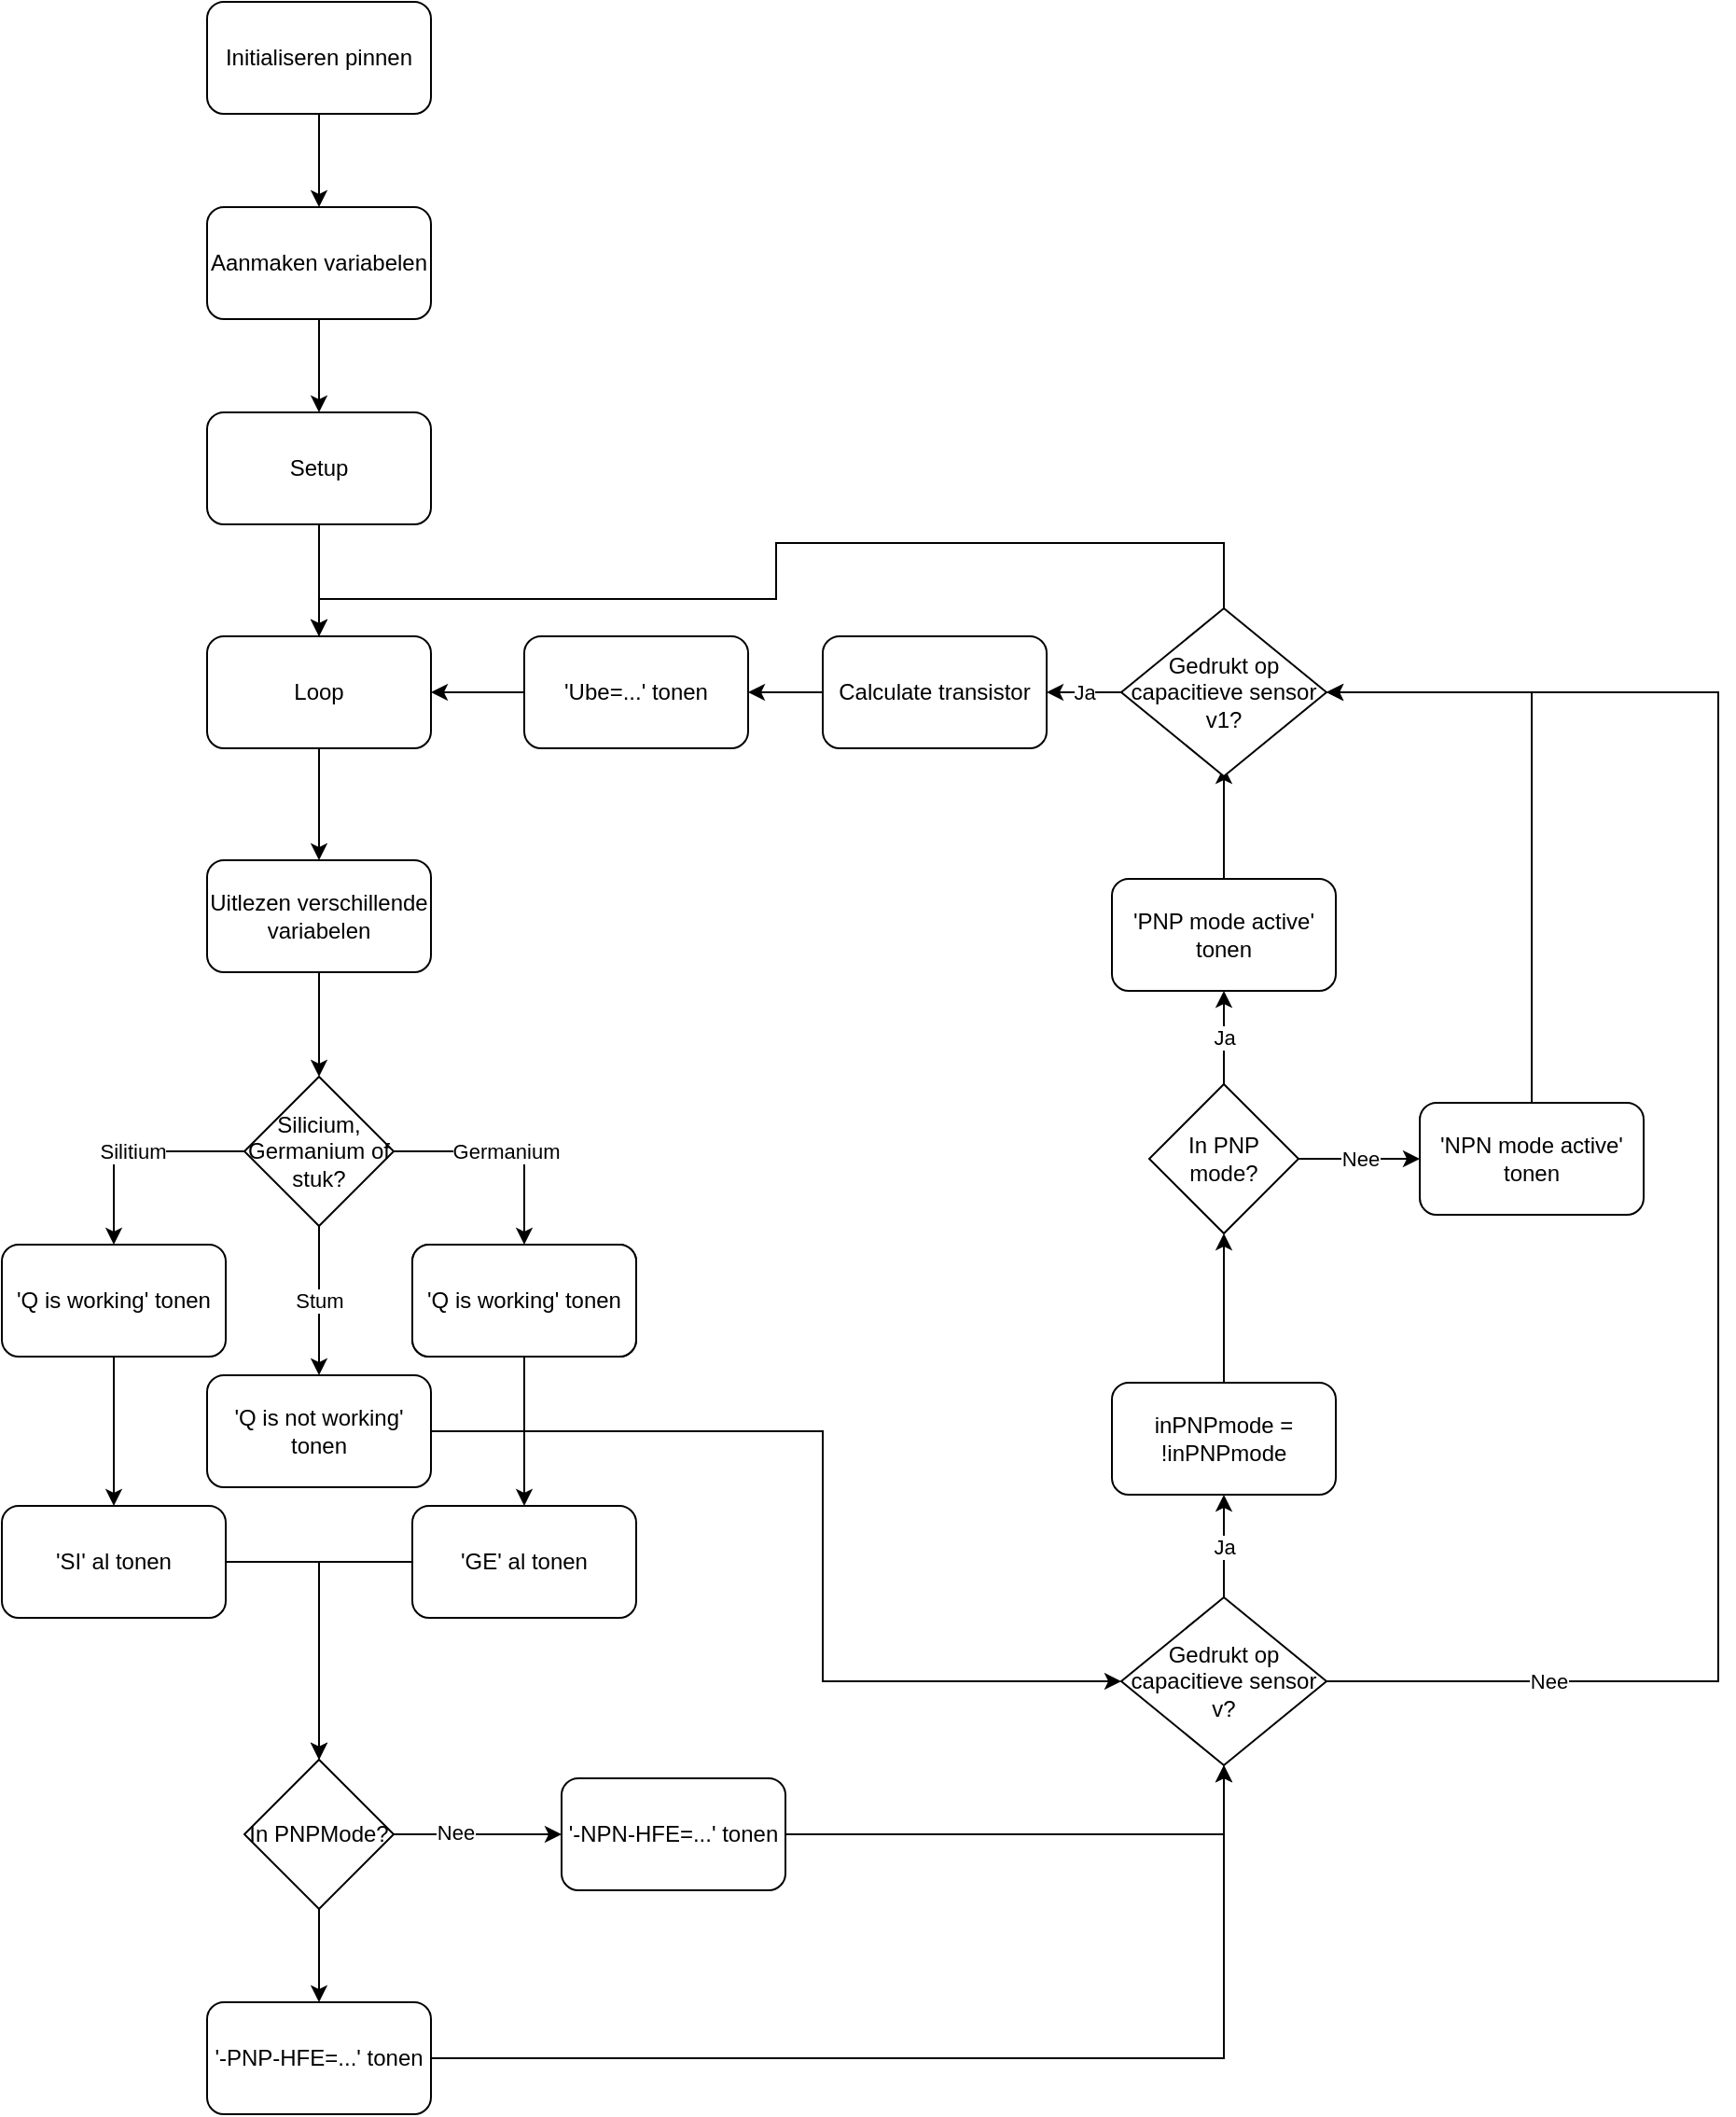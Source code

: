 <mxfile version="18.0.1" type="device"><diagram id="VSNACVL3ZRfe0faqX2O-" name="Page-1"><mxGraphModel dx="2370" dy="1507" grid="1" gridSize="10" guides="1" tooltips="1" connect="1" arrows="1" fold="1" page="1" pageScale="1" pageWidth="850" pageHeight="1100" math="0" shadow="0"><root><mxCell id="0"/><mxCell id="1" parent="0"/><mxCell id="Sbpd_t7Y6q8BoQVDjEzF-4" style="edgeStyle=orthogonalEdgeStyle;rounded=0;orthogonalLoop=1;jettySize=auto;html=1;entryX=0.5;entryY=0;entryDx=0;entryDy=0;" parent="1" source="Sbpd_t7Y6q8BoQVDjEzF-1" target="Sbpd_t7Y6q8BoQVDjEzF-3" edge="1"><mxGeometry relative="1" as="geometry"/></mxCell><mxCell id="Sbpd_t7Y6q8BoQVDjEzF-1" value="Initialiseren pinnen" style="rounded=1;whiteSpace=wrap;html=1;" parent="1" vertex="1"><mxGeometry x="200" y="120" width="120" height="60" as="geometry"/></mxCell><mxCell id="Sbpd_t7Y6q8BoQVDjEzF-6" style="edgeStyle=orthogonalEdgeStyle;rounded=0;orthogonalLoop=1;jettySize=auto;html=1;" parent="1" source="Sbpd_t7Y6q8BoQVDjEzF-3" target="Sbpd_t7Y6q8BoQVDjEzF-5" edge="1"><mxGeometry relative="1" as="geometry"/></mxCell><mxCell id="Sbpd_t7Y6q8BoQVDjEzF-3" value="Aanmaken variabelen" style="rounded=1;whiteSpace=wrap;html=1;" parent="1" vertex="1"><mxGeometry x="200" y="230" width="120" height="60" as="geometry"/></mxCell><mxCell id="Sbpd_t7Y6q8BoQVDjEzF-8" style="edgeStyle=orthogonalEdgeStyle;rounded=0;orthogonalLoop=1;jettySize=auto;html=1;entryX=0.5;entryY=0;entryDx=0;entryDy=0;" parent="1" source="Sbpd_t7Y6q8BoQVDjEzF-5" target="Sbpd_t7Y6q8BoQVDjEzF-7" edge="1"><mxGeometry relative="1" as="geometry"/></mxCell><mxCell id="Sbpd_t7Y6q8BoQVDjEzF-5" value="Setup" style="rounded=1;whiteSpace=wrap;html=1;" parent="1" vertex="1"><mxGeometry x="200" y="340" width="120" height="60" as="geometry"/></mxCell><mxCell id="Sbpd_t7Y6q8BoQVDjEzF-10" style="edgeStyle=orthogonalEdgeStyle;rounded=0;orthogonalLoop=1;jettySize=auto;html=1;entryX=0.5;entryY=0;entryDx=0;entryDy=0;" parent="1" source="Sbpd_t7Y6q8BoQVDjEzF-7" target="Sbpd_t7Y6q8BoQVDjEzF-9" edge="1"><mxGeometry relative="1" as="geometry"/></mxCell><mxCell id="Sbpd_t7Y6q8BoQVDjEzF-7" value="Loop" style="rounded=1;whiteSpace=wrap;html=1;" parent="1" vertex="1"><mxGeometry x="200" y="460" width="120" height="60" as="geometry"/></mxCell><mxCell id="AVq2roeyVDwvbuNMDKm7-19" style="edgeStyle=orthogonalEdgeStyle;rounded=0;orthogonalLoop=1;jettySize=auto;html=1;" edge="1" parent="1" source="Sbpd_t7Y6q8BoQVDjEzF-9" target="AVq2roeyVDwvbuNMDKm7-1"><mxGeometry relative="1" as="geometry"/></mxCell><mxCell id="Sbpd_t7Y6q8BoQVDjEzF-9" value="Uitlezen verschillende variabelen" style="rounded=1;whiteSpace=wrap;html=1;" parent="1" vertex="1"><mxGeometry x="200" y="580" width="120" height="60" as="geometry"/></mxCell><mxCell id="Sbpd_t7Y6q8BoQVDjEzF-17" style="edgeStyle=orthogonalEdgeStyle;rounded=0;orthogonalLoop=1;jettySize=auto;html=1;" parent="1" source="Sbpd_t7Y6q8BoQVDjEzF-12" target="Sbpd_t7Y6q8BoQVDjEzF-32" edge="1"><mxGeometry relative="1" as="geometry"><mxPoint x="380" y="1102" as="targetPoint"/></mxGeometry></mxCell><mxCell id="Sbpd_t7Y6q8BoQVDjEzF-18" value="&lt;div&gt;Nee&lt;/div&gt;" style="edgeLabel;html=1;align=center;verticalAlign=middle;resizable=0;points=[];" parent="Sbpd_t7Y6q8BoQVDjEzF-17" connectable="0" vertex="1"><mxGeometry x="-0.282" y="1" relative="1" as="geometry"><mxPoint as="offset"/></mxGeometry></mxCell><mxCell id="AVq2roeyVDwvbuNMDKm7-14" style="edgeStyle=orthogonalEdgeStyle;rounded=0;orthogonalLoop=1;jettySize=auto;html=1;" edge="1" parent="1" source="Sbpd_t7Y6q8BoQVDjEzF-12" target="Sbpd_t7Y6q8BoQVDjEzF-27"><mxGeometry relative="1" as="geometry"/></mxCell><mxCell id="Sbpd_t7Y6q8BoQVDjEzF-12" value="In PNPMode?" style="rhombus;whiteSpace=wrap;html=1;" parent="1" vertex="1"><mxGeometry x="220" y="1062" width="80" height="80" as="geometry"/></mxCell><mxCell id="Sbpd_t7Y6q8BoQVDjEzF-53" style="edgeStyle=orthogonalEdgeStyle;rounded=0;orthogonalLoop=1;jettySize=auto;html=1;entryX=0.5;entryY=1;entryDx=0;entryDy=0;" parent="1" source="Sbpd_t7Y6q8BoQVDjEzF-27" target="Sbpd_t7Y6q8BoQVDjEzF-38" edge="1"><mxGeometry relative="1" as="geometry"/></mxCell><mxCell id="Sbpd_t7Y6q8BoQVDjEzF-27" value="'-PNP-HFE=...' tonen" style="rounded=1;whiteSpace=wrap;html=1;" parent="1" vertex="1"><mxGeometry x="200" y="1192" width="120" height="60" as="geometry"/></mxCell><mxCell id="Sbpd_t7Y6q8BoQVDjEzF-52" style="edgeStyle=orthogonalEdgeStyle;rounded=0;orthogonalLoop=1;jettySize=auto;html=1;" parent="1" source="Sbpd_t7Y6q8BoQVDjEzF-32" target="Sbpd_t7Y6q8BoQVDjEzF-38" edge="1"><mxGeometry relative="1" as="geometry"/></mxCell><mxCell id="Sbpd_t7Y6q8BoQVDjEzF-32" value="'-NPN-HFE=...' tonen" style="rounded=1;whiteSpace=wrap;html=1;" parent="1" vertex="1"><mxGeometry x="390" y="1072" width="120" height="60" as="geometry"/></mxCell><mxCell id="Sbpd_t7Y6q8BoQVDjEzF-41" value="Ja" style="edgeStyle=orthogonalEdgeStyle;rounded=0;orthogonalLoop=1;jettySize=auto;html=1;entryX=0.5;entryY=1;entryDx=0;entryDy=0;" parent="1" source="Sbpd_t7Y6q8BoQVDjEzF-38" target="Sbpd_t7Y6q8BoQVDjEzF-39" edge="1"><mxGeometry relative="1" as="geometry"/></mxCell><mxCell id="Sbpd_t7Y6q8BoQVDjEzF-42" value="Nee" style="edgeStyle=orthogonalEdgeStyle;rounded=0;orthogonalLoop=1;jettySize=auto;html=1;entryX=1;entryY=0.5;entryDx=0;entryDy=0;" parent="1" source="Sbpd_t7Y6q8BoQVDjEzF-38" target="Sbpd_t7Y6q8BoQVDjEzF-57" edge="1"><mxGeometry x="-0.749" relative="1" as="geometry"><mxPoint x="785" y="490" as="targetPoint"/><Array as="points"><mxPoint x="1010" y="1020"/><mxPoint x="1010" y="490"/></Array><mxPoint as="offset"/></mxGeometry></mxCell><mxCell id="Sbpd_t7Y6q8BoQVDjEzF-38" value="Gedrukt op capacitieve sensor v?" style="rhombus;whiteSpace=wrap;html=1;" parent="1" vertex="1"><mxGeometry x="690" y="975" width="110" height="90" as="geometry"/></mxCell><mxCell id="Sbpd_t7Y6q8BoQVDjEzF-45" style="edgeStyle=orthogonalEdgeStyle;rounded=0;orthogonalLoop=1;jettySize=auto;html=1;" parent="1" source="Sbpd_t7Y6q8BoQVDjEzF-39" target="Sbpd_t7Y6q8BoQVDjEzF-44" edge="1"><mxGeometry relative="1" as="geometry"/></mxCell><mxCell id="Sbpd_t7Y6q8BoQVDjEzF-39" value="&lt;div&gt;inPNPmode = !inPNPmode&lt;br&gt;&lt;/div&gt;" style="rounded=1;whiteSpace=wrap;html=1;" parent="1" vertex="1"><mxGeometry x="685" y="860" width="120" height="60" as="geometry"/></mxCell><mxCell id="Sbpd_t7Y6q8BoQVDjEzF-47" value="Ja" style="edgeStyle=orthogonalEdgeStyle;rounded=0;orthogonalLoop=1;jettySize=auto;html=1;entryX=0.5;entryY=1;entryDx=0;entryDy=0;" parent="1" source="Sbpd_t7Y6q8BoQVDjEzF-44" target="Sbpd_t7Y6q8BoQVDjEzF-46" edge="1"><mxGeometry relative="1" as="geometry"/></mxCell><mxCell id="Sbpd_t7Y6q8BoQVDjEzF-49" value="Nee" style="edgeStyle=orthogonalEdgeStyle;rounded=0;orthogonalLoop=1;jettySize=auto;html=1;entryX=0;entryY=0.5;entryDx=0;entryDy=0;" parent="1" source="Sbpd_t7Y6q8BoQVDjEzF-44" target="Sbpd_t7Y6q8BoQVDjEzF-48" edge="1"><mxGeometry relative="1" as="geometry"/></mxCell><mxCell id="Sbpd_t7Y6q8BoQVDjEzF-44" value="&lt;div&gt;In PNP &lt;br&gt;&lt;/div&gt;&lt;div&gt;mode?&lt;/div&gt;" style="rhombus;whiteSpace=wrap;html=1;" parent="1" vertex="1"><mxGeometry x="705" y="700" width="80" height="80" as="geometry"/></mxCell><mxCell id="Sbpd_t7Y6q8BoQVDjEzF-56" style="edgeStyle=orthogonalEdgeStyle;rounded=0;orthogonalLoop=1;jettySize=auto;html=1;" parent="1" source="Sbpd_t7Y6q8BoQVDjEzF-46" edge="1"><mxGeometry relative="1" as="geometry"><mxPoint x="745" y="530" as="targetPoint"/></mxGeometry></mxCell><mxCell id="Sbpd_t7Y6q8BoQVDjEzF-46" value="'PNP mode active' tonen" style="rounded=1;whiteSpace=wrap;html=1;" parent="1" vertex="1"><mxGeometry x="685" y="590" width="120" height="60" as="geometry"/></mxCell><mxCell id="Sbpd_t7Y6q8BoQVDjEzF-55" style="edgeStyle=orthogonalEdgeStyle;rounded=0;orthogonalLoop=1;jettySize=auto;html=1;entryX=1;entryY=0.5;entryDx=0;entryDy=0;" parent="1" source="Sbpd_t7Y6q8BoQVDjEzF-48" target="Sbpd_t7Y6q8BoQVDjEzF-57" edge="1"><mxGeometry relative="1" as="geometry"><mxPoint x="785" y="490" as="targetPoint"/><Array as="points"><mxPoint x="910" y="490"/></Array></mxGeometry></mxCell><mxCell id="Sbpd_t7Y6q8BoQVDjEzF-48" value="'NPN mode active' tonen" style="rounded=1;whiteSpace=wrap;html=1;" parent="1" vertex="1"><mxGeometry x="850" y="710" width="120" height="60" as="geometry"/></mxCell><mxCell id="Sbpd_t7Y6q8BoQVDjEzF-59" style="edgeStyle=orthogonalEdgeStyle;rounded=0;orthogonalLoop=1;jettySize=auto;html=1;entryX=1;entryY=0.5;entryDx=0;entryDy=0;" parent="1" source="Sbpd_t7Y6q8BoQVDjEzF-57" target="Sbpd_t7Y6q8BoQVDjEzF-58" edge="1"><mxGeometry relative="1" as="geometry"/></mxCell><mxCell id="Sbpd_t7Y6q8BoQVDjEzF-63" value="Ja" style="edgeLabel;html=1;align=center;verticalAlign=middle;resizable=0;points=[];" parent="Sbpd_t7Y6q8BoQVDjEzF-59" connectable="0" vertex="1"><mxGeometry x="-0.647" relative="1" as="geometry"><mxPoint x="-13" as="offset"/></mxGeometry></mxCell><mxCell id="Sbpd_t7Y6q8BoQVDjEzF-64" style="edgeStyle=orthogonalEdgeStyle;rounded=0;orthogonalLoop=1;jettySize=auto;html=1;entryX=0.5;entryY=0;entryDx=0;entryDy=0;" parent="1" source="Sbpd_t7Y6q8BoQVDjEzF-57" target="Sbpd_t7Y6q8BoQVDjEzF-7" edge="1"><mxGeometry relative="1" as="geometry"><Array as="points"><mxPoint x="745" y="410"/><mxPoint x="505" y="410"/><mxPoint x="505" y="440"/><mxPoint x="260" y="440"/></Array></mxGeometry></mxCell><mxCell id="Sbpd_t7Y6q8BoQVDjEzF-57" value="Gedrukt op capacitieve sensor v1?" style="rhombus;whiteSpace=wrap;html=1;" parent="1" vertex="1"><mxGeometry x="690" y="445" width="110" height="90" as="geometry"/></mxCell><mxCell id="Sbpd_t7Y6q8BoQVDjEzF-61" style="edgeStyle=orthogonalEdgeStyle;rounded=0;orthogonalLoop=1;jettySize=auto;html=1;entryX=1;entryY=0.5;entryDx=0;entryDy=0;" parent="1" source="Sbpd_t7Y6q8BoQVDjEzF-58" target="Sbpd_t7Y6q8BoQVDjEzF-60" edge="1"><mxGeometry relative="1" as="geometry"/></mxCell><mxCell id="Sbpd_t7Y6q8BoQVDjEzF-58" value="Calculate transistor" style="rounded=1;whiteSpace=wrap;html=1;" parent="1" vertex="1"><mxGeometry x="530" y="460" width="120" height="60" as="geometry"/></mxCell><mxCell id="Sbpd_t7Y6q8BoQVDjEzF-62" style="edgeStyle=orthogonalEdgeStyle;rounded=0;orthogonalLoop=1;jettySize=auto;html=1;entryX=1;entryY=0.5;entryDx=0;entryDy=0;" parent="1" source="Sbpd_t7Y6q8BoQVDjEzF-60" target="Sbpd_t7Y6q8BoQVDjEzF-7" edge="1"><mxGeometry relative="1" as="geometry"/></mxCell><mxCell id="Sbpd_t7Y6q8BoQVDjEzF-60" value="'Ube=...' tonen" style="rounded=1;whiteSpace=wrap;html=1;" parent="1" vertex="1"><mxGeometry x="370" y="460" width="120" height="60" as="geometry"/></mxCell><mxCell id="AVq2roeyVDwvbuNMDKm7-4" value="Germanium" style="edgeStyle=orthogonalEdgeStyle;rounded=0;orthogonalLoop=1;jettySize=auto;html=1;" edge="1" parent="1" source="AVq2roeyVDwvbuNMDKm7-1" target="AVq2roeyVDwvbuNMDKm7-3"><mxGeometry relative="1" as="geometry"/></mxCell><mxCell id="AVq2roeyVDwvbuNMDKm7-5" value="Silitium" style="edgeStyle=orthogonalEdgeStyle;rounded=0;orthogonalLoop=1;jettySize=auto;html=1;" edge="1" parent="1" source="AVq2roeyVDwvbuNMDKm7-1" target="AVq2roeyVDwvbuNMDKm7-2"><mxGeometry relative="1" as="geometry"/></mxCell><mxCell id="AVq2roeyVDwvbuNMDKm7-8" value="Stum" style="edgeStyle=orthogonalEdgeStyle;rounded=0;orthogonalLoop=1;jettySize=auto;html=1;" edge="1" parent="1" source="AVq2roeyVDwvbuNMDKm7-1" target="AVq2roeyVDwvbuNMDKm7-7"><mxGeometry relative="1" as="geometry"/></mxCell><mxCell id="AVq2roeyVDwvbuNMDKm7-1" value="Silicium, Germanium of stuk?" style="rhombus;whiteSpace=wrap;html=1;" vertex="1" parent="1"><mxGeometry x="220" y="696" width="80" height="80" as="geometry"/></mxCell><mxCell id="AVq2roeyVDwvbuNMDKm7-12" value="" style="edgeStyle=orthogonalEdgeStyle;rounded=0;orthogonalLoop=1;jettySize=auto;html=1;" edge="1" parent="1" source="AVq2roeyVDwvbuNMDKm7-2" target="AVq2roeyVDwvbuNMDKm7-9"><mxGeometry relative="1" as="geometry"/></mxCell><mxCell id="AVq2roeyVDwvbuNMDKm7-2" value="'Q is working' tonen" style="rounded=1;whiteSpace=wrap;html=1;" vertex="1" parent="1"><mxGeometry x="90" y="786" width="120" height="60" as="geometry"/></mxCell><mxCell id="AVq2roeyVDwvbuNMDKm7-3" value="'Q is not working' tonen" style="rounded=1;whiteSpace=wrap;html=1;" vertex="1" parent="1"><mxGeometry x="310" y="786" width="120" height="60" as="geometry"/></mxCell><mxCell id="AVq2roeyVDwvbuNMDKm7-11" value="" style="edgeStyle=orthogonalEdgeStyle;rounded=0;orthogonalLoop=1;jettySize=auto;html=1;" edge="1" parent="1" source="AVq2roeyVDwvbuNMDKm7-6" target="AVq2roeyVDwvbuNMDKm7-10"><mxGeometry relative="1" as="geometry"/></mxCell><mxCell id="AVq2roeyVDwvbuNMDKm7-6" value="'Q is working' tonen" style="rounded=1;whiteSpace=wrap;html=1;" vertex="1" parent="1"><mxGeometry x="310" y="786" width="120" height="60" as="geometry"/></mxCell><mxCell id="AVq2roeyVDwvbuNMDKm7-13" style="edgeStyle=orthogonalEdgeStyle;rounded=0;orthogonalLoop=1;jettySize=auto;html=1;entryX=0;entryY=0.5;entryDx=0;entryDy=0;exitX=1;exitY=0.5;exitDx=0;exitDy=0;" edge="1" parent="1" source="AVq2roeyVDwvbuNMDKm7-7" target="Sbpd_t7Y6q8BoQVDjEzF-38"><mxGeometry relative="1" as="geometry"><Array as="points"><mxPoint x="530" y="886"/><mxPoint x="530" y="1020"/></Array></mxGeometry></mxCell><mxCell id="AVq2roeyVDwvbuNMDKm7-7" value="'Q is not working' tonen" style="rounded=1;whiteSpace=wrap;html=1;" vertex="1" parent="1"><mxGeometry x="200" y="856" width="120" height="60" as="geometry"/></mxCell><mxCell id="AVq2roeyVDwvbuNMDKm7-18" style="edgeStyle=orthogonalEdgeStyle;rounded=0;orthogonalLoop=1;jettySize=auto;html=1;" edge="1" parent="1" source="AVq2roeyVDwvbuNMDKm7-9" target="Sbpd_t7Y6q8BoQVDjEzF-12"><mxGeometry relative="1" as="geometry"/></mxCell><mxCell id="AVq2roeyVDwvbuNMDKm7-9" value="'SI' al tonen" style="rounded=1;whiteSpace=wrap;html=1;" vertex="1" parent="1"><mxGeometry x="90" y="926" width="120" height="60" as="geometry"/></mxCell><mxCell id="AVq2roeyVDwvbuNMDKm7-17" style="edgeStyle=orthogonalEdgeStyle;rounded=0;orthogonalLoop=1;jettySize=auto;html=1;" edge="1" parent="1" source="AVq2roeyVDwvbuNMDKm7-10" target="Sbpd_t7Y6q8BoQVDjEzF-12"><mxGeometry relative="1" as="geometry"/></mxCell><mxCell id="AVq2roeyVDwvbuNMDKm7-10" value="'GE' al tonen" style="rounded=1;whiteSpace=wrap;html=1;" vertex="1" parent="1"><mxGeometry x="310" y="926" width="120" height="60" as="geometry"/></mxCell></root></mxGraphModel></diagram></mxfile>